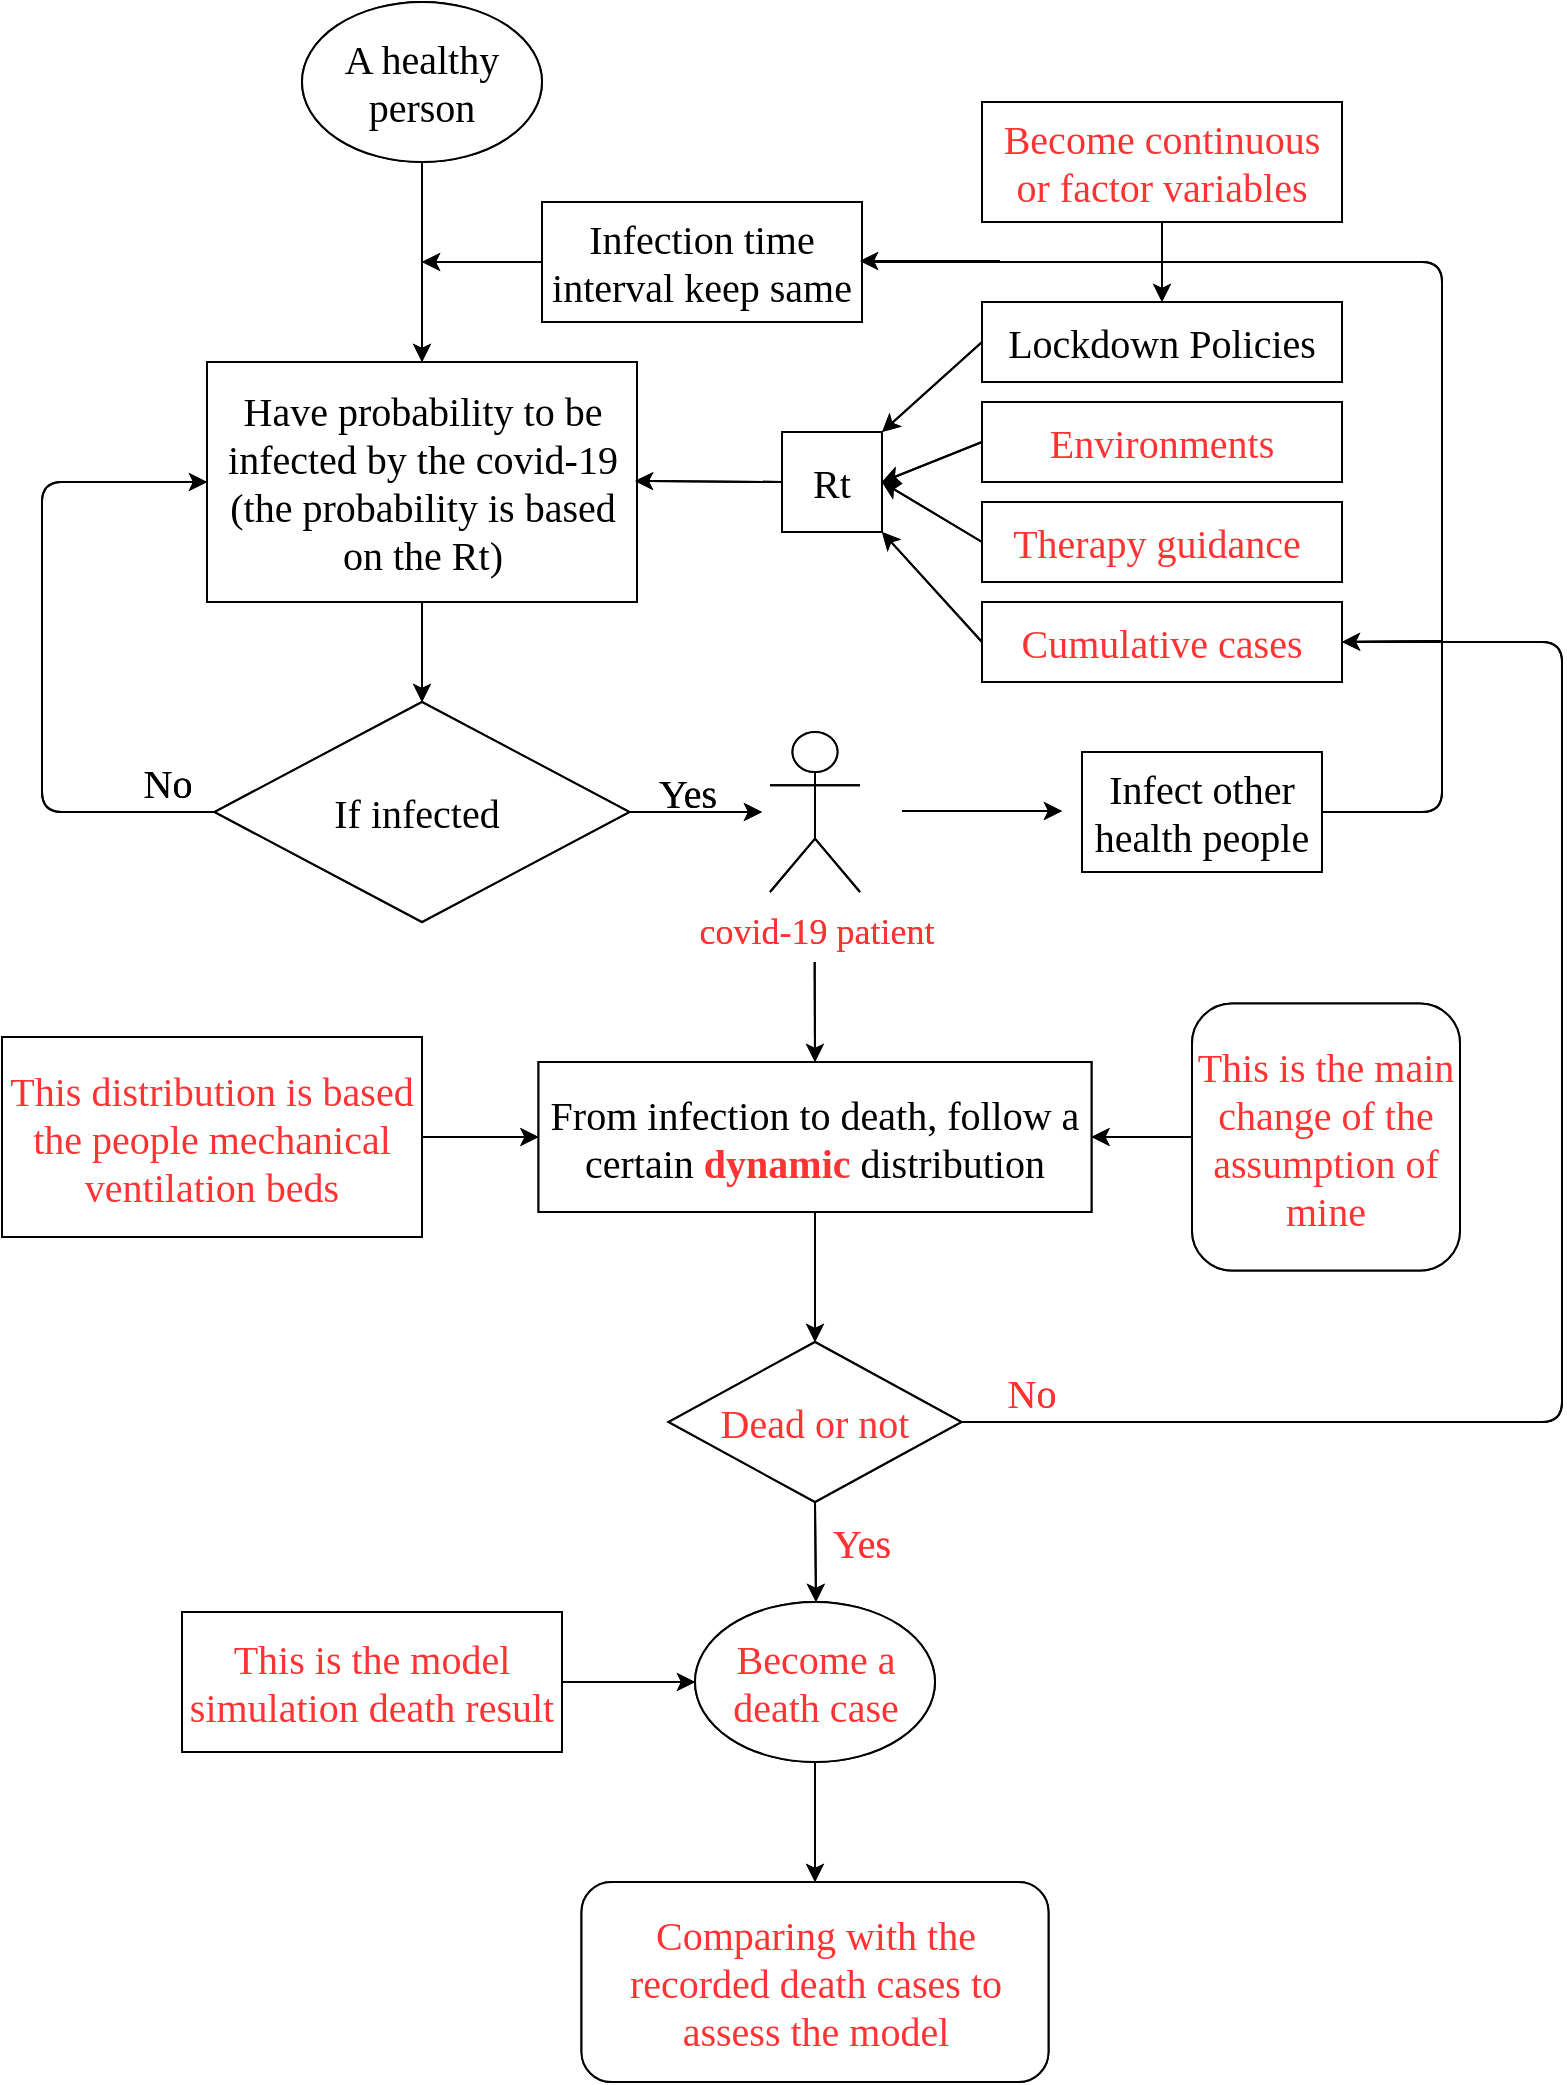 <mxfile version="14.8.6" type="device"><diagram id="WK8WkHs2itecB8h_WmEK" name="Page-1"><mxGraphModel dx="1042" dy="766" grid="0" gridSize="10" guides="1" tooltips="1" connect="1" arrows="1" fold="1" page="1" pageScale="1" pageWidth="827" pageHeight="1169" math="0" shadow="0"><root><mxCell id="0"/><mxCell id="1" parent="0"/><mxCell id="1nM68o8UL4pwSs0PwC-a-1" value="&lt;font style=&quot;font-size: 20px&quot;&gt;A healthy person&lt;/font&gt;" style="ellipse;whiteSpace=wrap;html=1;fontFamily=Times New Roman;" vertex="1" parent="1"><mxGeometry x="180" y="30" width="120" height="80" as="geometry"/></mxCell><mxCell id="1nM68o8UL4pwSs0PwC-a-2" value="" style="endArrow=classic;html=1;fontFamily=Times New Roman;exitX=0.5;exitY=1;exitDx=0;exitDy=0;" edge="1" parent="1" source="1nM68o8UL4pwSs0PwC-a-1"><mxGeometry width="50" height="50" relative="1" as="geometry"><mxPoint x="215" y="200" as="sourcePoint"/><mxPoint x="240" y="210" as="targetPoint"/></mxGeometry></mxCell><mxCell id="1nM68o8UL4pwSs0PwC-a-4" value="Have probability to be infected by the covid-19&lt;br style=&quot;font-size: 20px&quot;&gt;(the probability is based on the Rt)" style="rounded=0;whiteSpace=wrap;html=1;fontFamily=Times New Roman;fontSize=20;" vertex="1" parent="1"><mxGeometry x="132.5" y="210" width="215" height="120" as="geometry"/></mxCell><mxCell id="1nM68o8UL4pwSs0PwC-a-5" value="" style="endArrow=classic;html=1;fontFamily=Times New Roman;fontSize=20;" edge="1" parent="1"><mxGeometry width="50" height="50" relative="1" as="geometry"><mxPoint x="420" y="270" as="sourcePoint"/><mxPoint x="346.5" y="269.5" as="targetPoint"/></mxGeometry></mxCell><mxCell id="1nM68o8UL4pwSs0PwC-a-7" value="Rt" style="rounded=0;whiteSpace=wrap;html=1;fontFamily=Times New Roman;fontSize=20;" vertex="1" parent="1"><mxGeometry x="420" y="245" width="50" height="50" as="geometry"/></mxCell><mxCell id="1nM68o8UL4pwSs0PwC-a-8" value="" style="endArrow=classic;html=1;fontFamily=Times New Roman;fontSize=20;exitX=0;exitY=0.5;exitDx=0;exitDy=0;entryX=1;entryY=0;entryDx=0;entryDy=0;" edge="1" parent="1" source="1nM68o8UL4pwSs0PwC-a-9" target="1nM68o8UL4pwSs0PwC-a-7"><mxGeometry width="50" height="50" relative="1" as="geometry"><mxPoint x="520" y="270" as="sourcePoint"/><mxPoint x="470" y="270" as="targetPoint"/></mxGeometry></mxCell><mxCell id="1nM68o8UL4pwSs0PwC-a-9" value="Lockdown Policies" style="rounded=0;whiteSpace=wrap;html=1;fontFamily=Times New Roman;fontSize=20;" vertex="1" parent="1"><mxGeometry x="520" y="180" width="180" height="40" as="geometry"/></mxCell><mxCell id="1nM68o8UL4pwSs0PwC-a-10" value="Environments" style="rounded=0;whiteSpace=wrap;html=1;fontFamily=Times New Roman;fontSize=20;fontColor=#FF3333;" vertex="1" parent="1"><mxGeometry x="520" y="230" width="180" height="40" as="geometry"/></mxCell><mxCell id="1nM68o8UL4pwSs0PwC-a-11" value="Therapy guidance&amp;nbsp;" style="rounded=0;whiteSpace=wrap;html=1;fontFamily=Times New Roman;fontSize=20;fontColor=#FF3333;" vertex="1" parent="1"><mxGeometry x="520" y="280" width="180" height="40" as="geometry"/></mxCell><mxCell id="1nM68o8UL4pwSs0PwC-a-12" value="" style="endArrow=classic;html=1;fontFamily=Times New Roman;fontSize=20;entryX=1;entryY=0.5;entryDx=0;entryDy=0;exitX=0;exitY=0.5;exitDx=0;exitDy=0;" edge="1" parent="1" source="1nM68o8UL4pwSs0PwC-a-10" target="1nM68o8UL4pwSs0PwC-a-7"><mxGeometry width="50" height="50" relative="1" as="geometry"><mxPoint x="390" y="370" as="sourcePoint"/><mxPoint x="440" y="320" as="targetPoint"/></mxGeometry></mxCell><mxCell id="1nM68o8UL4pwSs0PwC-a-13" value="" style="endArrow=classic;html=1;fontFamily=Times New Roman;fontSize=20;entryX=1;entryY=0.5;entryDx=0;entryDy=0;exitX=0;exitY=0.5;exitDx=0;exitDy=0;" edge="1" parent="1" source="1nM68o8UL4pwSs0PwC-a-11" target="1nM68o8UL4pwSs0PwC-a-7"><mxGeometry width="50" height="50" relative="1" as="geometry"><mxPoint x="390" y="370" as="sourcePoint"/><mxPoint x="440" y="320" as="targetPoint"/></mxGeometry></mxCell><mxCell id="1nM68o8UL4pwSs0PwC-a-14" value="&lt;font color=&quot;#000000&quot;&gt;If infected&lt;/font&gt;&amp;nbsp;" style="rhombus;whiteSpace=wrap;html=1;fontFamily=Times New Roman;fontSize=20;fontColor=#FF3333;" vertex="1" parent="1"><mxGeometry x="136.25" y="380" width="207.5" height="110" as="geometry"/></mxCell><mxCell id="1nM68o8UL4pwSs0PwC-a-15" value="" style="endArrow=classic;html=1;fontFamily=Times New Roman;fontSize=20;fontColor=#FF3333;exitX=0.5;exitY=1;exitDx=0;exitDy=0;entryX=0.5;entryY=0;entryDx=0;entryDy=0;" edge="1" parent="1" source="1nM68o8UL4pwSs0PwC-a-4" target="1nM68o8UL4pwSs0PwC-a-14"><mxGeometry width="50" height="50" relative="1" as="geometry"><mxPoint x="390" y="370" as="sourcePoint"/><mxPoint x="440" y="320" as="targetPoint"/></mxGeometry></mxCell><mxCell id="1nM68o8UL4pwSs0PwC-a-16" value="" style="endArrow=none;html=1;fontFamily=Times New Roman;fontSize=20;fontColor=#FF3333;entryX=0;entryY=0.5;entryDx=0;entryDy=0;exitX=0;exitY=0.5;exitDx=0;exitDy=0;" edge="1" parent="1" source="1nM68o8UL4pwSs0PwC-a-4" target="1nM68o8UL4pwSs0PwC-a-14"><mxGeometry width="50" height="50" relative="1" as="geometry"><mxPoint x="80" y="250" as="sourcePoint"/><mxPoint x="80" y="420" as="targetPoint"/><Array as="points"><mxPoint x="50" y="270"/><mxPoint x="50" y="435"/></Array></mxGeometry></mxCell><mxCell id="1nM68o8UL4pwSs0PwC-a-18" value="" style="endArrow=classic;html=1;fontFamily=Times New Roman;fontSize=20;fontColor=#FF3333;" edge="1" parent="1"><mxGeometry width="50" height="50" relative="1" as="geometry"><mxPoint x="70" y="270" as="sourcePoint"/><mxPoint x="132.5" y="270" as="targetPoint"/></mxGeometry></mxCell><mxCell id="1nM68o8UL4pwSs0PwC-a-19" value="&lt;font color=&quot;#000000&quot;&gt;No&lt;/font&gt;" style="text;html=1;strokeColor=none;fillColor=none;align=center;verticalAlign=middle;whiteSpace=wrap;rounded=0;fontFamily=Times New Roman;fontSize=20;fontColor=#FF3333;" vertex="1" parent="1"><mxGeometry x="92.5" y="410" width="40" height="20" as="geometry"/></mxCell><mxCell id="1nM68o8UL4pwSs0PwC-a-21" value="" style="endArrow=classic;html=1;fontFamily=Times New Roman;fontSize=20;fontColor=#FF3333;exitX=1;exitY=0.5;exitDx=0;exitDy=0;" edge="1" parent="1" source="1nM68o8UL4pwSs0PwC-a-14"><mxGeometry width="50" height="50" relative="1" as="geometry"><mxPoint x="390" y="490" as="sourcePoint"/><mxPoint x="410" y="435" as="targetPoint"/></mxGeometry></mxCell><mxCell id="1nM68o8UL4pwSs0PwC-a-22" value="&lt;font color=&quot;#000000&quot;&gt;Yes&lt;/font&gt;" style="text;html=1;strokeColor=none;fillColor=none;align=center;verticalAlign=middle;whiteSpace=wrap;rounded=0;fontFamily=Times New Roman;fontSize=20;fontColor=#FF3333;" vertex="1" parent="1"><mxGeometry x="347.5" y="410" width="50" height="30" as="geometry"/></mxCell><mxCell id="1nM68o8UL4pwSs0PwC-a-23" value="&lt;font style=&quot;font-size: 18px&quot;&gt;covid-19 patient&lt;/font&gt;" style="shape=umlActor;verticalLabelPosition=bottom;verticalAlign=top;html=1;outlineConnect=0;fontFamily=Times New Roman;fontSize=20;fontColor=#FF3333;" vertex="1" parent="1"><mxGeometry x="414" y="395" width="45" height="80" as="geometry"/></mxCell><mxCell id="1nM68o8UL4pwSs0PwC-a-24" value="" style="endArrow=classic;html=1;fontFamily=Times New Roman;fontSize=20;fontColor=#FF3333;" edge="1" parent="1"><mxGeometry width="50" height="50" relative="1" as="geometry"><mxPoint x="480" y="434.5" as="sourcePoint"/><mxPoint x="560" y="434.5" as="targetPoint"/></mxGeometry></mxCell><mxCell id="1nM68o8UL4pwSs0PwC-a-25" value="&lt;font color=&quot;#000000&quot;&gt;Infect other health people&lt;/font&gt;" style="rounded=0;whiteSpace=wrap;html=1;fontFamily=Times New Roman;fontSize=20;fontColor=#FF3333;" vertex="1" parent="1"><mxGeometry x="570" y="405" width="120" height="60" as="geometry"/></mxCell><mxCell id="1nM68o8UL4pwSs0PwC-a-26" value="" style="endArrow=none;html=1;fontFamily=Times New Roman;fontSize=20;fontColor=#FF3333;exitX=1;exitY=0.5;exitDx=0;exitDy=0;entryX=1;entryY=0.5;entryDx=0;entryDy=0;" edge="1" parent="1" source="1nM68o8UL4pwSs0PwC-a-25" target="1nM68o8UL4pwSs0PwC-a-29"><mxGeometry width="50" height="50" relative="1" as="geometry"><mxPoint x="720" y="440" as="sourcePoint"/><mxPoint x="480" y="150" as="targetPoint"/><Array as="points"><mxPoint x="750" y="435"/><mxPoint x="750" y="160"/></Array></mxGeometry></mxCell><mxCell id="1nM68o8UL4pwSs0PwC-a-28" value="" style="endArrow=classic;html=1;fontFamily=Times New Roman;fontSize=20;fontColor=#FF3333;exitX=0;exitY=0.5;exitDx=0;exitDy=0;" edge="1" parent="1" source="1nM68o8UL4pwSs0PwC-a-29"><mxGeometry width="50" height="50" relative="1" as="geometry"><mxPoint x="300" y="170" as="sourcePoint"/><mxPoint x="240" y="160" as="targetPoint"/></mxGeometry></mxCell><mxCell id="1nM68o8UL4pwSs0PwC-a-29" value="&lt;font color=&quot;#000000&quot;&gt;Infection time interval keep same&lt;/font&gt;" style="rounded=0;whiteSpace=wrap;html=1;fontFamily=Times New Roman;fontSize=20;fontColor=#FF3333;" vertex="1" parent="1"><mxGeometry x="300" y="130" width="160" height="60" as="geometry"/></mxCell><mxCell id="1nM68o8UL4pwSs0PwC-a-30" value="" style="endArrow=classic;html=1;fontFamily=Times New Roman;fontSize=20;fontColor=#FF3333;" edge="1" parent="1"><mxGeometry width="50" height="50" relative="1" as="geometry"><mxPoint x="529" y="159.5" as="sourcePoint"/><mxPoint x="459" y="159.5" as="targetPoint"/></mxGeometry></mxCell><mxCell id="1nM68o8UL4pwSs0PwC-a-31" value="" style="endArrow=classic;html=1;fontFamily=Times New Roman;fontSize=20;fontColor=#FF3333;entryX=0.5;entryY=0;entryDx=0;entryDy=0;" edge="1" parent="1" target="1nM68o8UL4pwSs0PwC-a-41"><mxGeometry width="50" height="50" relative="1" as="geometry"><mxPoint x="436.33" y="510" as="sourcePoint"/><mxPoint x="436" y="560" as="targetPoint"/></mxGeometry></mxCell><mxCell id="1nM68o8UL4pwSs0PwC-a-41" value="&lt;font color=&quot;#000000&quot;&gt;From infection to death, follow a certain &lt;/font&gt;&lt;b&gt;dynamic&lt;/b&gt;&lt;font color=&quot;#000000&quot;&gt; distribution&lt;/font&gt;" style="rounded=0;whiteSpace=wrap;html=1;fontFamily=Times New Roman;fontSize=20;fontColor=#FF3333;" vertex="1" parent="1"><mxGeometry x="298.25" y="560" width="276.5" height="75" as="geometry"/></mxCell><mxCell id="1nM68o8UL4pwSs0PwC-a-42" value="" style="endArrow=classic;html=1;fontFamily=Times New Roman;fontSize=20;fontColor=#FF3333;exitX=0.5;exitY=1;exitDx=0;exitDy=0;entryX=0.5;entryY=0;entryDx=0;entryDy=0;" edge="1" parent="1" source="1nM68o8UL4pwSs0PwC-a-41" target="1nM68o8UL4pwSs0PwC-a-43"><mxGeometry width="50" height="50" relative="1" as="geometry"><mxPoint x="350" y="750" as="sourcePoint"/><mxPoint x="437" y="700" as="targetPoint"/></mxGeometry></mxCell><mxCell id="1nM68o8UL4pwSs0PwC-a-43" value="Dead or not" style="rhombus;whiteSpace=wrap;html=1;fontFamily=Times New Roman;fontSize=20;fontColor=#FF3333;" vertex="1" parent="1"><mxGeometry x="363.25" y="700" width="146.5" height="80" as="geometry"/></mxCell><mxCell id="1nM68o8UL4pwSs0PwC-a-44" value="" style="endArrow=classic;html=1;fontFamily=Times New Roman;fontSize=20;fontColor=#FF3333;exitX=1;exitY=0.5;exitDx=0;exitDy=0;entryX=0;entryY=0.5;entryDx=0;entryDy=0;" edge="1" parent="1" source="1nM68o8UL4pwSs0PwC-a-45" target="1nM68o8UL4pwSs0PwC-a-41"><mxGeometry width="50" height="50" relative="1" as="geometry"><mxPoint x="240" y="623" as="sourcePoint"/><mxPoint x="280" y="610" as="targetPoint"/></mxGeometry></mxCell><mxCell id="1nM68o8UL4pwSs0PwC-a-45" value="&lt;font style=&quot;font-size: 20px&quot;&gt;This distribution is based the people mechanical ventilation beds&lt;/font&gt;" style="rounded=0;whiteSpace=wrap;html=1;fontFamily=Times New Roman;fontSize=20;fontColor=#FF3333;" vertex="1" parent="1"><mxGeometry x="30" y="547.5" width="210" height="100" as="geometry"/></mxCell><mxCell id="1nM68o8UL4pwSs0PwC-a-46" value="Cumulative cases" style="rounded=0;whiteSpace=wrap;html=1;fontFamily=Times New Roman;fontSize=20;fontColor=#FF3333;" vertex="1" parent="1"><mxGeometry x="520" y="330" width="180" height="40" as="geometry"/></mxCell><mxCell id="1nM68o8UL4pwSs0PwC-a-47" value="" style="endArrow=classic;html=1;fontFamily=Times New Roman;fontSize=20;fontColor=#FF3333;entryX=1;entryY=1;entryDx=0;entryDy=0;exitX=0;exitY=0.5;exitDx=0;exitDy=0;" edge="1" parent="1" source="1nM68o8UL4pwSs0PwC-a-46" target="1nM68o8UL4pwSs0PwC-a-7"><mxGeometry width="50" height="50" relative="1" as="geometry"><mxPoint x="430" y="375" as="sourcePoint"/><mxPoint x="480" y="325" as="targetPoint"/></mxGeometry></mxCell><mxCell id="1nM68o8UL4pwSs0PwC-a-48" value="" style="endArrow=none;html=1;fontFamily=Times New Roman;fontSize=20;fontColor=#FF3333;entryX=1;entryY=0.5;entryDx=0;entryDy=0;exitX=1;exitY=0.5;exitDx=0;exitDy=0;" edge="1" parent="1" source="1nM68o8UL4pwSs0PwC-a-43" target="1nM68o8UL4pwSs0PwC-a-46"><mxGeometry width="50" height="50" relative="1" as="geometry"><mxPoint x="510" y="780" as="sourcePoint"/><mxPoint x="810" y="260" as="targetPoint"/><Array as="points"><mxPoint x="810" y="740"/><mxPoint x="810" y="350"/></Array></mxGeometry></mxCell><mxCell id="1nM68o8UL4pwSs0PwC-a-49" value="" style="endArrow=classic;html=1;fontFamily=Times New Roman;fontSize=20;fontColor=#FF3333;" edge="1" parent="1"><mxGeometry width="50" height="50" relative="1" as="geometry"><mxPoint x="750" y="349.5" as="sourcePoint"/><mxPoint x="700" y="350" as="targetPoint"/></mxGeometry></mxCell><mxCell id="1nM68o8UL4pwSs0PwC-a-50" value="No" style="text;html=1;strokeColor=none;fillColor=none;align=center;verticalAlign=middle;whiteSpace=wrap;rounded=0;fontFamily=Times New Roman;fontSize=20;fontColor=#FF3333;" vertex="1" parent="1"><mxGeometry x="500" y="700" width="90" height="50" as="geometry"/></mxCell><mxCell id="1nM68o8UL4pwSs0PwC-a-51" value="" style="endArrow=classic;html=1;fontFamily=Times New Roman;fontSize=20;fontColor=#FF3333;exitX=0.5;exitY=1;exitDx=0;exitDy=0;" edge="1" parent="1" source="1nM68o8UL4pwSs0PwC-a-43"><mxGeometry width="50" height="50" relative="1" as="geometry"><mxPoint x="350" y="960" as="sourcePoint"/><mxPoint x="437" y="830" as="targetPoint"/></mxGeometry></mxCell><mxCell id="1nM68o8UL4pwSs0PwC-a-52" value="Yes" style="text;html=1;strokeColor=none;fillColor=none;align=center;verticalAlign=middle;whiteSpace=wrap;rounded=0;fontFamily=Times New Roman;fontSize=20;fontColor=#FF3333;" vertex="1" parent="1"><mxGeometry x="440" y="790" width="40" height="20" as="geometry"/></mxCell><mxCell id="1nM68o8UL4pwSs0PwC-a-53" value="" style="endArrow=classic;html=1;fontFamily=Times New Roman;fontSize=20;fontColor=#FF3333;entryX=0.5;entryY=0;entryDx=0;entryDy=0;exitX=0.5;exitY=1;exitDx=0;exitDy=0;" edge="1" parent="1" source="1nM68o8UL4pwSs0PwC-a-54" target="1nM68o8UL4pwSs0PwC-a-9"><mxGeometry width="50" height="50" relative="1" as="geometry"><mxPoint x="610" y="130" as="sourcePoint"/><mxPoint x="570" y="115" as="targetPoint"/></mxGeometry></mxCell><mxCell id="1nM68o8UL4pwSs0PwC-a-54" value="Become continuous or factor variables" style="rounded=0;whiteSpace=wrap;html=1;fontFamily=Times New Roman;fontSize=20;fontColor=#FF3333;" vertex="1" parent="1"><mxGeometry x="520" y="80" width="180" height="60" as="geometry"/></mxCell><mxCell id="1nM68o8UL4pwSs0PwC-a-55" value="Become a death case" style="ellipse;whiteSpace=wrap;html=1;fontFamily=Times New Roman;fontSize=20;fontColor=#FF3333;" vertex="1" parent="1"><mxGeometry x="376.5" y="830" width="120" height="80" as="geometry"/></mxCell><mxCell id="1nM68o8UL4pwSs0PwC-a-56" value="" style="endArrow=classic;html=1;fontFamily=Times New Roman;fontSize=20;fontColor=#FF3333;entryX=0;entryY=0.5;entryDx=0;entryDy=0;exitX=1;exitY=0.5;exitDx=0;exitDy=0;" edge="1" parent="1" source="1nM68o8UL4pwSs0PwC-a-57" target="1nM68o8UL4pwSs0PwC-a-55"><mxGeometry width="50" height="50" relative="1" as="geometry"><mxPoint x="320" y="870" as="sourcePoint"/><mxPoint x="330" y="880" as="targetPoint"/></mxGeometry></mxCell><mxCell id="1nM68o8UL4pwSs0PwC-a-57" value="This is the model simulation death result" style="rounded=0;whiteSpace=wrap;html=1;fontFamily=Times New Roman;fontSize=20;fontColor=#FF3333;" vertex="1" parent="1"><mxGeometry x="120" y="835" width="190" height="70" as="geometry"/></mxCell><mxCell id="1nM68o8UL4pwSs0PwC-a-58" value="" style="endArrow=classic;html=1;fontFamily=Times New Roman;fontSize=20;fontColor=#FF3333;exitX=0.5;exitY=1;exitDx=0;exitDy=0;" edge="1" parent="1" source="1nM68o8UL4pwSs0PwC-a-55" target="1nM68o8UL4pwSs0PwC-a-59"><mxGeometry width="50" height="50" relative="1" as="geometry"><mxPoint x="440" y="990" as="sourcePoint"/><mxPoint x="437" y="960" as="targetPoint"/></mxGeometry></mxCell><mxCell id="1nM68o8UL4pwSs0PwC-a-59" value="Comparing with the recorded death cases to assess the model" style="rounded=1;whiteSpace=wrap;html=1;fontFamily=Times New Roman;fontSize=20;fontColor=#FF3333;" vertex="1" parent="1"><mxGeometry x="319.75" y="970" width="233.5" height="100" as="geometry"/></mxCell><mxCell id="1nM68o8UL4pwSs0PwC-a-60" value="" style="endArrow=classic;html=1;fontFamily=Times New Roman;fontSize=20;fontColor=#FF3333;entryX=1;entryY=0.5;entryDx=0;entryDy=0;exitX=0;exitY=0.5;exitDx=0;exitDy=0;" edge="1" parent="1" source="1nM68o8UL4pwSs0PwC-a-61" target="1nM68o8UL4pwSs0PwC-a-41"><mxGeometry width="50" height="50" relative="1" as="geometry"><mxPoint x="618" y="598" as="sourcePoint"/><mxPoint x="668" y="619" as="targetPoint"/></mxGeometry></mxCell><mxCell id="1nM68o8UL4pwSs0PwC-a-61" value="This is the main change of the assumption of mine" style="rounded=1;whiteSpace=wrap;html=1;fontFamily=Times New Roman;fontSize=20;fontColor=#FF3333;" vertex="1" parent="1"><mxGeometry x="625" y="530.75" width="134" height="133.5" as="geometry"/></mxCell><mxCell id="1nM68o8UL4pwSs0PwC-a-62" value="&lt;font style=&quot;font-size: 20px&quot;&gt;A healthy person&lt;/font&gt;" style="ellipse;whiteSpace=wrap;html=1;fontFamily=Times New Roman;" vertex="1" parent="1"><mxGeometry x="180" y="30" width="120" height="80" as="geometry"/></mxCell><mxCell id="1nM68o8UL4pwSs0PwC-a-63" value="" style="endArrow=classic;html=1;fontFamily=Times New Roman;exitX=0.5;exitY=1;exitDx=0;exitDy=0;" edge="1" parent="1" source="1nM68o8UL4pwSs0PwC-a-62"><mxGeometry width="50" height="50" relative="1" as="geometry"><mxPoint x="215" y="200" as="sourcePoint"/><mxPoint x="240" y="210" as="targetPoint"/></mxGeometry></mxCell><mxCell id="1nM68o8UL4pwSs0PwC-a-64" value="Have probability to be infected by the covid-19&lt;br style=&quot;font-size: 20px&quot;&gt;(the probability is based on the Rt)" style="rounded=0;whiteSpace=wrap;html=1;fontFamily=Times New Roman;fontSize=20;" vertex="1" parent="1"><mxGeometry x="132.5" y="210" width="215" height="120" as="geometry"/></mxCell><mxCell id="1nM68o8UL4pwSs0PwC-a-65" value="" style="endArrow=classic;html=1;fontFamily=Times New Roman;fontSize=20;" edge="1" parent="1"><mxGeometry width="50" height="50" relative="1" as="geometry"><mxPoint x="420" y="270" as="sourcePoint"/><mxPoint x="346.5" y="269.5" as="targetPoint"/></mxGeometry></mxCell><mxCell id="1nM68o8UL4pwSs0PwC-a-66" value="Rt" style="rounded=0;whiteSpace=wrap;html=1;fontFamily=Times New Roman;fontSize=20;" vertex="1" parent="1"><mxGeometry x="420" y="245" width="50" height="50" as="geometry"/></mxCell><mxCell id="1nM68o8UL4pwSs0PwC-a-67" value="" style="endArrow=classic;html=1;fontFamily=Times New Roman;fontSize=20;exitX=0;exitY=0.5;exitDx=0;exitDy=0;entryX=1;entryY=0;entryDx=0;entryDy=0;" edge="1" parent="1" source="1nM68o8UL4pwSs0PwC-a-68" target="1nM68o8UL4pwSs0PwC-a-66"><mxGeometry width="50" height="50" relative="1" as="geometry"><mxPoint x="520" y="270" as="sourcePoint"/><mxPoint x="470" y="270" as="targetPoint"/></mxGeometry></mxCell><mxCell id="1nM68o8UL4pwSs0PwC-a-68" value="Lockdown Policies" style="rounded=0;whiteSpace=wrap;html=1;fontFamily=Times New Roman;fontSize=20;" vertex="1" parent="1"><mxGeometry x="520" y="180" width="180" height="40" as="geometry"/></mxCell><mxCell id="1nM68o8UL4pwSs0PwC-a-69" value="Environments" style="rounded=0;whiteSpace=wrap;html=1;fontFamily=Times New Roman;fontSize=20;fontColor=#FF3333;" vertex="1" parent="1"><mxGeometry x="520" y="230" width="180" height="40" as="geometry"/></mxCell><mxCell id="1nM68o8UL4pwSs0PwC-a-70" value="Therapy guidance&amp;nbsp;" style="rounded=0;whiteSpace=wrap;html=1;fontFamily=Times New Roman;fontSize=20;fontColor=#FF3333;" vertex="1" parent="1"><mxGeometry x="520" y="280" width="180" height="40" as="geometry"/></mxCell><mxCell id="1nM68o8UL4pwSs0PwC-a-71" value="" style="endArrow=classic;html=1;fontFamily=Times New Roman;fontSize=20;entryX=1;entryY=0.5;entryDx=0;entryDy=0;exitX=0;exitY=0.5;exitDx=0;exitDy=0;" edge="1" parent="1" source="1nM68o8UL4pwSs0PwC-a-69" target="1nM68o8UL4pwSs0PwC-a-66"><mxGeometry width="50" height="50" relative="1" as="geometry"><mxPoint x="390" y="370" as="sourcePoint"/><mxPoint x="440" y="320" as="targetPoint"/></mxGeometry></mxCell><mxCell id="1nM68o8UL4pwSs0PwC-a-72" value="" style="endArrow=classic;html=1;fontFamily=Times New Roman;fontSize=20;entryX=1;entryY=0.5;entryDx=0;entryDy=0;exitX=0;exitY=0.5;exitDx=0;exitDy=0;" edge="1" parent="1" source="1nM68o8UL4pwSs0PwC-a-70" target="1nM68o8UL4pwSs0PwC-a-66"><mxGeometry width="50" height="50" relative="1" as="geometry"><mxPoint x="390" y="370" as="sourcePoint"/><mxPoint x="440" y="320" as="targetPoint"/></mxGeometry></mxCell><mxCell id="1nM68o8UL4pwSs0PwC-a-73" value="&lt;font color=&quot;#000000&quot;&gt;If infected&lt;/font&gt;&amp;nbsp;" style="rhombus;whiteSpace=wrap;html=1;fontFamily=Times New Roman;fontSize=20;fontColor=#FF3333;" vertex="1" parent="1"><mxGeometry x="136.25" y="380" width="207.5" height="110" as="geometry"/></mxCell><mxCell id="1nM68o8UL4pwSs0PwC-a-74" value="" style="endArrow=classic;html=1;fontFamily=Times New Roman;fontSize=20;fontColor=#FF3333;exitX=0.5;exitY=1;exitDx=0;exitDy=0;entryX=0.5;entryY=0;entryDx=0;entryDy=0;" edge="1" parent="1" source="1nM68o8UL4pwSs0PwC-a-64" target="1nM68o8UL4pwSs0PwC-a-73"><mxGeometry width="50" height="50" relative="1" as="geometry"><mxPoint x="390" y="370" as="sourcePoint"/><mxPoint x="440" y="320" as="targetPoint"/></mxGeometry></mxCell><mxCell id="1nM68o8UL4pwSs0PwC-a-75" value="" style="endArrow=none;html=1;fontFamily=Times New Roman;fontSize=20;fontColor=#FF3333;entryX=0;entryY=0.5;entryDx=0;entryDy=0;exitX=0;exitY=0.5;exitDx=0;exitDy=0;" edge="1" parent="1" source="1nM68o8UL4pwSs0PwC-a-64" target="1nM68o8UL4pwSs0PwC-a-73"><mxGeometry width="50" height="50" relative="1" as="geometry"><mxPoint x="80" y="250" as="sourcePoint"/><mxPoint x="80" y="420" as="targetPoint"/><Array as="points"><mxPoint x="50" y="270"/><mxPoint x="50" y="435"/></Array></mxGeometry></mxCell><mxCell id="1nM68o8UL4pwSs0PwC-a-76" value="" style="endArrow=classic;html=1;fontFamily=Times New Roman;fontSize=20;fontColor=#FF3333;" edge="1" parent="1"><mxGeometry width="50" height="50" relative="1" as="geometry"><mxPoint x="70" y="270" as="sourcePoint"/><mxPoint x="132.5" y="270" as="targetPoint"/></mxGeometry></mxCell><mxCell id="1nM68o8UL4pwSs0PwC-a-77" value="&lt;font color=&quot;#000000&quot;&gt;No&lt;/font&gt;" style="text;html=1;strokeColor=none;fillColor=none;align=center;verticalAlign=middle;whiteSpace=wrap;rounded=0;fontFamily=Times New Roman;fontSize=20;fontColor=#FF3333;" vertex="1" parent="1"><mxGeometry x="92.5" y="410" width="40" height="20" as="geometry"/></mxCell><mxCell id="1nM68o8UL4pwSs0PwC-a-78" value="" style="endArrow=classic;html=1;fontFamily=Times New Roman;fontSize=20;fontColor=#FF3333;exitX=1;exitY=0.5;exitDx=0;exitDy=0;" edge="1" parent="1" source="1nM68o8UL4pwSs0PwC-a-73"><mxGeometry width="50" height="50" relative="1" as="geometry"><mxPoint x="390" y="490" as="sourcePoint"/><mxPoint x="410" y="435" as="targetPoint"/></mxGeometry></mxCell><mxCell id="1nM68o8UL4pwSs0PwC-a-79" value="&lt;font color=&quot;#000000&quot;&gt;Yes&lt;/font&gt;" style="text;html=1;strokeColor=none;fillColor=none;align=center;verticalAlign=middle;whiteSpace=wrap;rounded=0;fontFamily=Times New Roman;fontSize=20;fontColor=#FF3333;" vertex="1" parent="1"><mxGeometry x="347.5" y="410" width="50" height="30" as="geometry"/></mxCell><mxCell id="1nM68o8UL4pwSs0PwC-a-80" value="&lt;font style=&quot;font-size: 18px&quot;&gt;covid-19 patient&lt;/font&gt;" style="shape=umlActor;verticalLabelPosition=bottom;verticalAlign=top;html=1;outlineConnect=0;fontFamily=Times New Roman;fontSize=20;fontColor=#FF3333;" vertex="1" parent="1"><mxGeometry x="414" y="395" width="45" height="80" as="geometry"/></mxCell><mxCell id="1nM68o8UL4pwSs0PwC-a-81" value="" style="endArrow=classic;html=1;fontFamily=Times New Roman;fontSize=20;fontColor=#FF3333;" edge="1" parent="1"><mxGeometry width="50" height="50" relative="1" as="geometry"><mxPoint x="480" y="434.5" as="sourcePoint"/><mxPoint x="560" y="434.5" as="targetPoint"/></mxGeometry></mxCell><mxCell id="1nM68o8UL4pwSs0PwC-a-82" value="&lt;font color=&quot;#000000&quot;&gt;Infect other health people&lt;/font&gt;" style="rounded=0;whiteSpace=wrap;html=1;fontFamily=Times New Roman;fontSize=20;fontColor=#FF3333;" vertex="1" parent="1"><mxGeometry x="570" y="405" width="120" height="60" as="geometry"/></mxCell><mxCell id="1nM68o8UL4pwSs0PwC-a-83" value="" style="endArrow=none;html=1;fontFamily=Times New Roman;fontSize=20;fontColor=#FF3333;exitX=1;exitY=0.5;exitDx=0;exitDy=0;entryX=1;entryY=0.5;entryDx=0;entryDy=0;" edge="1" parent="1" source="1nM68o8UL4pwSs0PwC-a-82" target="1nM68o8UL4pwSs0PwC-a-85"><mxGeometry width="50" height="50" relative="1" as="geometry"><mxPoint x="720" y="440" as="sourcePoint"/><mxPoint x="480" y="150" as="targetPoint"/><Array as="points"><mxPoint x="750" y="435"/><mxPoint x="750" y="160"/></Array></mxGeometry></mxCell><mxCell id="1nM68o8UL4pwSs0PwC-a-84" value="" style="endArrow=classic;html=1;fontFamily=Times New Roman;fontSize=20;fontColor=#FF3333;exitX=0;exitY=0.5;exitDx=0;exitDy=0;" edge="1" parent="1" source="1nM68o8UL4pwSs0PwC-a-85"><mxGeometry width="50" height="50" relative="1" as="geometry"><mxPoint x="300" y="170" as="sourcePoint"/><mxPoint x="240" y="160" as="targetPoint"/></mxGeometry></mxCell><mxCell id="1nM68o8UL4pwSs0PwC-a-85" value="&lt;font color=&quot;#000000&quot;&gt;Infection time interval keep same&lt;/font&gt;" style="rounded=0;whiteSpace=wrap;html=1;fontFamily=Times New Roman;fontSize=20;fontColor=#FF3333;" vertex="1" parent="1"><mxGeometry x="300" y="130" width="160" height="60" as="geometry"/></mxCell><mxCell id="1nM68o8UL4pwSs0PwC-a-86" value="" style="endArrow=classic;html=1;fontFamily=Times New Roman;fontSize=20;fontColor=#FF3333;" edge="1" parent="1"><mxGeometry width="50" height="50" relative="1" as="geometry"><mxPoint x="529" y="159.5" as="sourcePoint"/><mxPoint x="459" y="159.5" as="targetPoint"/></mxGeometry></mxCell><mxCell id="1nM68o8UL4pwSs0PwC-a-87" value="" style="endArrow=classic;html=1;fontFamily=Times New Roman;fontSize=20;fontColor=#FF3333;entryX=0.5;entryY=0;entryDx=0;entryDy=0;" edge="1" parent="1" target="1nM68o8UL4pwSs0PwC-a-88"><mxGeometry width="50" height="50" relative="1" as="geometry"><mxPoint x="436.33" y="510" as="sourcePoint"/><mxPoint x="436" y="560" as="targetPoint"/></mxGeometry></mxCell><mxCell id="1nM68o8UL4pwSs0PwC-a-88" value="&lt;font color=&quot;#000000&quot;&gt;From infection to death, follow a certain &lt;/font&gt;&lt;b&gt;dynamic&lt;/b&gt;&lt;font color=&quot;#000000&quot;&gt; distribution&lt;/font&gt;" style="rounded=0;whiteSpace=wrap;html=1;fontFamily=Times New Roman;fontSize=20;fontColor=#FF3333;" vertex="1" parent="1"><mxGeometry x="298.25" y="560" width="276.5" height="75" as="geometry"/></mxCell><mxCell id="1nM68o8UL4pwSs0PwC-a-89" value="" style="endArrow=classic;html=1;fontFamily=Times New Roman;fontSize=20;fontColor=#FF3333;exitX=0.5;exitY=1;exitDx=0;exitDy=0;entryX=0.5;entryY=0;entryDx=0;entryDy=0;" edge="1" parent="1" source="1nM68o8UL4pwSs0PwC-a-88" target="1nM68o8UL4pwSs0PwC-a-90"><mxGeometry width="50" height="50" relative="1" as="geometry"><mxPoint x="350" y="750" as="sourcePoint"/><mxPoint x="437" y="700" as="targetPoint"/></mxGeometry></mxCell><mxCell id="1nM68o8UL4pwSs0PwC-a-90" value="Dead or not" style="rhombus;whiteSpace=wrap;html=1;fontFamily=Times New Roman;fontSize=20;fontColor=#FF3333;" vertex="1" parent="1"><mxGeometry x="363.25" y="700" width="146.5" height="80" as="geometry"/></mxCell><mxCell id="1nM68o8UL4pwSs0PwC-a-91" value="" style="endArrow=classic;html=1;fontFamily=Times New Roman;fontSize=20;fontColor=#FF3333;exitX=1;exitY=0.5;exitDx=0;exitDy=0;entryX=0;entryY=0.5;entryDx=0;entryDy=0;" edge="1" parent="1" source="1nM68o8UL4pwSs0PwC-a-92" target="1nM68o8UL4pwSs0PwC-a-88"><mxGeometry width="50" height="50" relative="1" as="geometry"><mxPoint x="240" y="623" as="sourcePoint"/><mxPoint x="280" y="610" as="targetPoint"/></mxGeometry></mxCell><mxCell id="1nM68o8UL4pwSs0PwC-a-92" value="&lt;font style=&quot;font-size: 20px&quot;&gt;This distribution is based the people mechanical ventilation beds&lt;/font&gt;" style="rounded=0;whiteSpace=wrap;html=1;fontFamily=Times New Roman;fontSize=20;fontColor=#FF3333;" vertex="1" parent="1"><mxGeometry x="30" y="547.5" width="210" height="100" as="geometry"/></mxCell><mxCell id="1nM68o8UL4pwSs0PwC-a-93" value="Cumulative cases" style="rounded=0;whiteSpace=wrap;html=1;fontFamily=Times New Roman;fontSize=20;fontColor=#FF3333;" vertex="1" parent="1"><mxGeometry x="520" y="330" width="180" height="40" as="geometry"/></mxCell><mxCell id="1nM68o8UL4pwSs0PwC-a-94" value="" style="endArrow=classic;html=1;fontFamily=Times New Roman;fontSize=20;fontColor=#FF3333;entryX=1;entryY=1;entryDx=0;entryDy=0;exitX=0;exitY=0.5;exitDx=0;exitDy=0;" edge="1" parent="1" source="1nM68o8UL4pwSs0PwC-a-93" target="1nM68o8UL4pwSs0PwC-a-66"><mxGeometry width="50" height="50" relative="1" as="geometry"><mxPoint x="430" y="375" as="sourcePoint"/><mxPoint x="480" y="325" as="targetPoint"/></mxGeometry></mxCell><mxCell id="1nM68o8UL4pwSs0PwC-a-95" value="" style="endArrow=none;html=1;fontFamily=Times New Roman;fontSize=20;fontColor=#FF3333;entryX=1;entryY=0.5;entryDx=0;entryDy=0;exitX=1;exitY=0.5;exitDx=0;exitDy=0;" edge="1" parent="1" source="1nM68o8UL4pwSs0PwC-a-90" target="1nM68o8UL4pwSs0PwC-a-93"><mxGeometry width="50" height="50" relative="1" as="geometry"><mxPoint x="510" y="780" as="sourcePoint"/><mxPoint x="810" y="260" as="targetPoint"/><Array as="points"><mxPoint x="810" y="740"/><mxPoint x="810" y="350"/></Array></mxGeometry></mxCell><mxCell id="1nM68o8UL4pwSs0PwC-a-96" value="" style="endArrow=classic;html=1;fontFamily=Times New Roman;fontSize=20;fontColor=#FF3333;" edge="1" parent="1"><mxGeometry width="50" height="50" relative="1" as="geometry"><mxPoint x="750" y="349.5" as="sourcePoint"/><mxPoint x="700" y="350" as="targetPoint"/></mxGeometry></mxCell><mxCell id="1nM68o8UL4pwSs0PwC-a-97" value="No" style="text;html=1;strokeColor=none;fillColor=none;align=center;verticalAlign=middle;whiteSpace=wrap;rounded=0;fontFamily=Times New Roman;fontSize=20;fontColor=#FF3333;" vertex="1" parent="1"><mxGeometry x="500" y="700" width="90" height="50" as="geometry"/></mxCell><mxCell id="1nM68o8UL4pwSs0PwC-a-98" value="" style="endArrow=classic;html=1;fontFamily=Times New Roman;fontSize=20;fontColor=#FF3333;exitX=0.5;exitY=1;exitDx=0;exitDy=0;" edge="1" parent="1" source="1nM68o8UL4pwSs0PwC-a-90"><mxGeometry width="50" height="50" relative="1" as="geometry"><mxPoint x="350" y="960" as="sourcePoint"/><mxPoint x="437" y="830" as="targetPoint"/></mxGeometry></mxCell><mxCell id="1nM68o8UL4pwSs0PwC-a-99" value="Yes" style="text;html=1;strokeColor=none;fillColor=none;align=center;verticalAlign=middle;whiteSpace=wrap;rounded=0;fontFamily=Times New Roman;fontSize=20;fontColor=#FF3333;" vertex="1" parent="1"><mxGeometry x="440" y="790" width="40" height="20" as="geometry"/></mxCell><mxCell id="1nM68o8UL4pwSs0PwC-a-100" value="" style="endArrow=classic;html=1;fontFamily=Times New Roman;fontSize=20;fontColor=#FF3333;entryX=0.5;entryY=0;entryDx=0;entryDy=0;exitX=0.5;exitY=1;exitDx=0;exitDy=0;" edge="1" parent="1" source="1nM68o8UL4pwSs0PwC-a-101" target="1nM68o8UL4pwSs0PwC-a-68"><mxGeometry width="50" height="50" relative="1" as="geometry"><mxPoint x="610" y="130" as="sourcePoint"/><mxPoint x="570" y="115" as="targetPoint"/></mxGeometry></mxCell><mxCell id="1nM68o8UL4pwSs0PwC-a-101" value="Become continuous or factor variables" style="rounded=0;whiteSpace=wrap;html=1;fontFamily=Times New Roman;fontSize=20;fontColor=#FF3333;" vertex="1" parent="1"><mxGeometry x="520" y="80" width="180" height="60" as="geometry"/></mxCell><mxCell id="1nM68o8UL4pwSs0PwC-a-102" value="Become a death case" style="ellipse;whiteSpace=wrap;html=1;fontFamily=Times New Roman;fontSize=20;fontColor=#FF3333;" vertex="1" parent="1"><mxGeometry x="376.5" y="830" width="120" height="80" as="geometry"/></mxCell><mxCell id="1nM68o8UL4pwSs0PwC-a-103" value="" style="endArrow=classic;html=1;fontFamily=Times New Roman;fontSize=20;fontColor=#FF3333;entryX=0;entryY=0.5;entryDx=0;entryDy=0;exitX=1;exitY=0.5;exitDx=0;exitDy=0;" edge="1" parent="1" source="1nM68o8UL4pwSs0PwC-a-104" target="1nM68o8UL4pwSs0PwC-a-102"><mxGeometry width="50" height="50" relative="1" as="geometry"><mxPoint x="320" y="870" as="sourcePoint"/><mxPoint x="330" y="880" as="targetPoint"/></mxGeometry></mxCell><mxCell id="1nM68o8UL4pwSs0PwC-a-104" value="This is the model simulation death result" style="rounded=0;whiteSpace=wrap;html=1;fontFamily=Times New Roman;fontSize=20;fontColor=#FF3333;" vertex="1" parent="1"><mxGeometry x="120" y="835" width="190" height="70" as="geometry"/></mxCell><mxCell id="1nM68o8UL4pwSs0PwC-a-105" value="" style="endArrow=classic;html=1;fontFamily=Times New Roman;fontSize=20;fontColor=#FF3333;exitX=0.5;exitY=1;exitDx=0;exitDy=0;" edge="1" parent="1" source="1nM68o8UL4pwSs0PwC-a-102" target="1nM68o8UL4pwSs0PwC-a-106"><mxGeometry width="50" height="50" relative="1" as="geometry"><mxPoint x="440" y="990" as="sourcePoint"/><mxPoint x="437" y="960" as="targetPoint"/></mxGeometry></mxCell><mxCell id="1nM68o8UL4pwSs0PwC-a-106" value="Comparing with the recorded death cases to assess the model" style="rounded=1;whiteSpace=wrap;html=1;fontFamily=Times New Roman;fontSize=20;fontColor=#FF3333;" vertex="1" parent="1"><mxGeometry x="319.75" y="970" width="233.5" height="100" as="geometry"/></mxCell><mxCell id="1nM68o8UL4pwSs0PwC-a-107" value="" style="endArrow=classic;html=1;fontFamily=Times New Roman;fontSize=20;fontColor=#FF3333;entryX=1;entryY=0.5;entryDx=0;entryDy=0;exitX=0;exitY=0.5;exitDx=0;exitDy=0;" edge="1" parent="1" source="1nM68o8UL4pwSs0PwC-a-108" target="1nM68o8UL4pwSs0PwC-a-88"><mxGeometry width="50" height="50" relative="1" as="geometry"><mxPoint x="618" y="598" as="sourcePoint"/><mxPoint x="668" y="619" as="targetPoint"/></mxGeometry></mxCell><mxCell id="1nM68o8UL4pwSs0PwC-a-108" value="This is the main change of the assumption of mine" style="rounded=1;whiteSpace=wrap;html=1;fontFamily=Times New Roman;fontSize=20;fontColor=#FF3333;" vertex="1" parent="1"><mxGeometry x="625" y="530.75" width="134" height="133.5" as="geometry"/></mxCell></root></mxGraphModel></diagram></mxfile>
